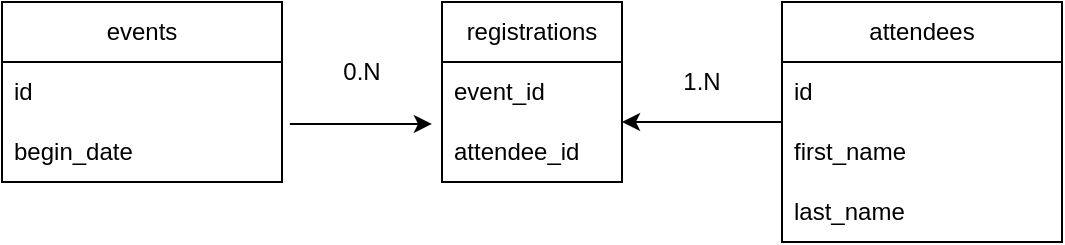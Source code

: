 <mxfile>
    <diagram name="Page-1" id="IbcUZIkJmaiZEJpv5Uvd">
        <mxGraphModel dx="218" dy="607" grid="1" gridSize="10" guides="1" tooltips="1" connect="1" arrows="1" fold="1" page="1" pageScale="1" pageWidth="827" pageHeight="1169" math="0" shadow="0">
            <root>
                <mxCell id="0"/>
                <mxCell id="1" parent="0"/>
                <mxCell id="WFWWxmBKdN-zpmUmamkJ-1" value="events" style="swimlane;fontStyle=0;childLayout=stackLayout;horizontal=1;startSize=30;horizontalStack=0;resizeParent=1;resizeParentMax=0;resizeLast=0;collapsible=1;marginBottom=0;whiteSpace=wrap;html=1;" parent="1" vertex="1">
                    <mxGeometry x="110" y="170" width="140" height="90" as="geometry"/>
                </mxCell>
                <mxCell id="WFWWxmBKdN-zpmUmamkJ-2" value="id" style="text;strokeColor=none;fillColor=none;align=left;verticalAlign=middle;spacingLeft=4;spacingRight=4;overflow=hidden;points=[[0,0.5],[1,0.5]];portConstraint=eastwest;rotatable=0;whiteSpace=wrap;html=1;" parent="WFWWxmBKdN-zpmUmamkJ-1" vertex="1">
                    <mxGeometry y="30" width="140" height="30" as="geometry"/>
                </mxCell>
                <mxCell id="WFWWxmBKdN-zpmUmamkJ-3" value="begin_date" style="text;strokeColor=none;fillColor=none;align=left;verticalAlign=middle;spacingLeft=4;spacingRight=4;overflow=hidden;points=[[0,0.5],[1,0.5]];portConstraint=eastwest;rotatable=0;whiteSpace=wrap;html=1;" parent="WFWWxmBKdN-zpmUmamkJ-1" vertex="1">
                    <mxGeometry y="60" width="140" height="30" as="geometry"/>
                </mxCell>
                <mxCell id="WFWWxmBKdN-zpmUmamkJ-5" value="attendees" style="swimlane;fontStyle=0;childLayout=stackLayout;horizontal=1;startSize=30;horizontalStack=0;resizeParent=1;resizeParentMax=0;resizeLast=0;collapsible=1;marginBottom=0;whiteSpace=wrap;html=1;" parent="1" vertex="1">
                    <mxGeometry x="500" y="170" width="140" height="120" as="geometry"/>
                </mxCell>
                <mxCell id="WFWWxmBKdN-zpmUmamkJ-6" value="id" style="text;strokeColor=none;fillColor=none;align=left;verticalAlign=middle;spacingLeft=4;spacingRight=4;overflow=hidden;points=[[0,0.5],[1,0.5]];portConstraint=eastwest;rotatable=0;whiteSpace=wrap;html=1;" parent="WFWWxmBKdN-zpmUmamkJ-5" vertex="1">
                    <mxGeometry y="30" width="140" height="30" as="geometry"/>
                </mxCell>
                <mxCell id="WFWWxmBKdN-zpmUmamkJ-7" value="first_name" style="text;strokeColor=none;fillColor=none;align=left;verticalAlign=middle;spacingLeft=4;spacingRight=4;overflow=hidden;points=[[0,0.5],[1,0.5]];portConstraint=eastwest;rotatable=0;whiteSpace=wrap;html=1;" parent="WFWWxmBKdN-zpmUmamkJ-5" vertex="1">
                    <mxGeometry y="60" width="140" height="30" as="geometry"/>
                </mxCell>
                <mxCell id="WFWWxmBKdN-zpmUmamkJ-8" value="last_name" style="text;strokeColor=none;fillColor=none;align=left;verticalAlign=middle;spacingLeft=4;spacingRight=4;overflow=hidden;points=[[0,0.5],[1,0.5]];portConstraint=eastwest;rotatable=0;whiteSpace=wrap;html=1;" parent="WFWWxmBKdN-zpmUmamkJ-5" vertex="1">
                    <mxGeometry y="90" width="140" height="30" as="geometry"/>
                </mxCell>
                <mxCell id="WFWWxmBKdN-zpmUmamkJ-10" value="0.N" style="text;html=1;strokeColor=none;fillColor=none;align=center;verticalAlign=middle;whiteSpace=wrap;rounded=0;" parent="1" vertex="1">
                    <mxGeometry x="260" y="190" width="60" height="30" as="geometry"/>
                </mxCell>
                <mxCell id="WFWWxmBKdN-zpmUmamkJ-14" value="registrations" style="swimlane;fontStyle=0;childLayout=stackLayout;horizontal=1;startSize=30;horizontalStack=0;resizeParent=1;resizeParentMax=0;resizeLast=0;collapsible=1;marginBottom=0;whiteSpace=wrap;html=1;" parent="1" vertex="1">
                    <mxGeometry x="330" y="170" width="90" height="90" as="geometry"/>
                </mxCell>
                <mxCell id="WFWWxmBKdN-zpmUmamkJ-15" value="event_id" style="text;strokeColor=none;fillColor=none;align=left;verticalAlign=middle;spacingLeft=4;spacingRight=4;overflow=hidden;points=[[0,0.5],[1,0.5]];portConstraint=eastwest;rotatable=0;whiteSpace=wrap;html=1;" parent="WFWWxmBKdN-zpmUmamkJ-14" vertex="1">
                    <mxGeometry y="30" width="90" height="30" as="geometry"/>
                </mxCell>
                <mxCell id="WFWWxmBKdN-zpmUmamkJ-16" value="attendee_id" style="text;strokeColor=none;fillColor=none;align=left;verticalAlign=middle;spacingLeft=4;spacingRight=4;overflow=hidden;points=[[0,0.5],[1,0.5]];portConstraint=eastwest;rotatable=0;whiteSpace=wrap;html=1;" parent="WFWWxmBKdN-zpmUmamkJ-14" vertex="1">
                    <mxGeometry y="60" width="90" height="30" as="geometry"/>
                </mxCell>
                <mxCell id="WFWWxmBKdN-zpmUmamkJ-18" value="" style="endArrow=classic;html=1;rounded=0;exitX=1.028;exitY=0.033;exitDx=0;exitDy=0;exitPerimeter=0;entryX=-0.056;entryY=0.033;entryDx=0;entryDy=0;entryPerimeter=0;" parent="1" source="WFWWxmBKdN-zpmUmamkJ-3" target="WFWWxmBKdN-zpmUmamkJ-16" edge="1">
                    <mxGeometry width="50" height="50" relative="1" as="geometry">
                        <mxPoint x="260" y="240" as="sourcePoint"/>
                        <mxPoint x="320" y="231" as="targetPoint"/>
                    </mxGeometry>
                </mxCell>
                <mxCell id="WFWWxmBKdN-zpmUmamkJ-20" value="" style="endArrow=classic;html=1;rounded=0;" parent="1" edge="1">
                    <mxGeometry width="50" height="50" relative="1" as="geometry">
                        <mxPoint x="500" y="230" as="sourcePoint"/>
                        <mxPoint x="420" y="230" as="targetPoint"/>
                    </mxGeometry>
                </mxCell>
                <mxCell id="WFWWxmBKdN-zpmUmamkJ-21" value="1.N" style="text;html=1;strokeColor=none;fillColor=none;align=center;verticalAlign=middle;whiteSpace=wrap;rounded=0;" parent="1" vertex="1">
                    <mxGeometry x="440" y="200" width="40" height="20" as="geometry"/>
                </mxCell>
            </root>
        </mxGraphModel>
    </diagram>
</mxfile>